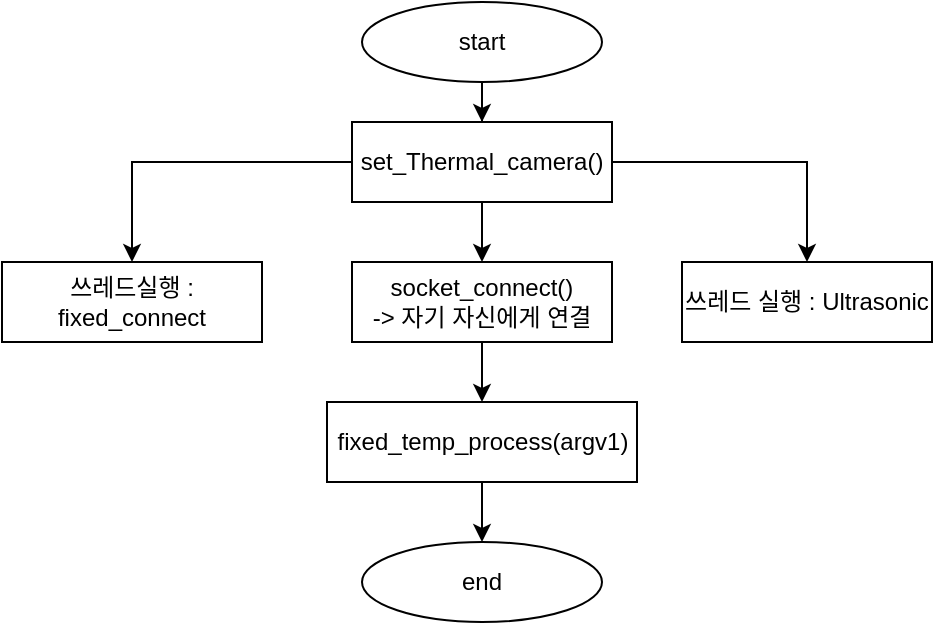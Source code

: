 <mxfile version="13.3.0" type="device"><diagram id="C5RBs43oDa-KdzZeNtuy" name="Page-1"><mxGraphModel dx="1236" dy="416" grid="1" gridSize="10" guides="1" tooltips="1" connect="1" arrows="1" fold="1" page="1" pageScale="1" pageWidth="827" pageHeight="1169" math="0" shadow="0"><root><mxCell id="WIyWlLk6GJQsqaUBKTNV-0"/><mxCell id="WIyWlLk6GJQsqaUBKTNV-1" parent="WIyWlLk6GJQsqaUBKTNV-0"/><mxCell id="-gk5hreMlQxrx3BURWvK-2" style="edgeStyle=orthogonalEdgeStyle;rounded=0;orthogonalLoop=1;jettySize=auto;html=1;entryX=0.5;entryY=0;entryDx=0;entryDy=0;" edge="1" parent="WIyWlLk6GJQsqaUBKTNV-1" source="-gk5hreMlQxrx3BURWvK-0" target="-gk5hreMlQxrx3BURWvK-1"><mxGeometry relative="1" as="geometry"/></mxCell><mxCell id="-gk5hreMlQxrx3BURWvK-0" value="start" style="ellipse;whiteSpace=wrap;html=1;" vertex="1" parent="WIyWlLk6GJQsqaUBKTNV-1"><mxGeometry x="120" y="120" width="120" height="40" as="geometry"/></mxCell><mxCell id="-gk5hreMlQxrx3BURWvK-75" style="edgeStyle=orthogonalEdgeStyle;rounded=0;orthogonalLoop=1;jettySize=auto;html=1;exitX=1;exitY=0.5;exitDx=0;exitDy=0;entryX=0.5;entryY=0;entryDx=0;entryDy=0;" edge="1" parent="WIyWlLk6GJQsqaUBKTNV-1" source="-gk5hreMlQxrx3BURWvK-1" target="-gk5hreMlQxrx3BURWvK-3"><mxGeometry relative="1" as="geometry"><Array as="points"><mxPoint x="343" y="200"/></Array></mxGeometry></mxCell><mxCell id="-gk5hreMlQxrx3BURWvK-77" value="" style="edgeStyle=orthogonalEdgeStyle;rounded=0;orthogonalLoop=1;jettySize=auto;html=1;" edge="1" parent="WIyWlLk6GJQsqaUBKTNV-1" source="-gk5hreMlQxrx3BURWvK-1" target="-gk5hreMlQxrx3BURWvK-76"><mxGeometry relative="1" as="geometry"/></mxCell><mxCell id="-gk5hreMlQxrx3BURWvK-79" value="" style="edgeStyle=orthogonalEdgeStyle;rounded=0;orthogonalLoop=1;jettySize=auto;html=1;" edge="1" parent="WIyWlLk6GJQsqaUBKTNV-1" source="-gk5hreMlQxrx3BURWvK-1" target="-gk5hreMlQxrx3BURWvK-78"><mxGeometry relative="1" as="geometry"/></mxCell><mxCell id="-gk5hreMlQxrx3BURWvK-1" value="set_Thermal_camera()" style="rounded=0;whiteSpace=wrap;html=1;" vertex="1" parent="WIyWlLk6GJQsqaUBKTNV-1"><mxGeometry x="115" y="180" width="130" height="40" as="geometry"/></mxCell><mxCell id="-gk5hreMlQxrx3BURWvK-81" value="" style="edgeStyle=orthogonalEdgeStyle;rounded=0;orthogonalLoop=1;jettySize=auto;html=1;" edge="1" parent="WIyWlLk6GJQsqaUBKTNV-1" source="-gk5hreMlQxrx3BURWvK-78" target="-gk5hreMlQxrx3BURWvK-80"><mxGeometry relative="1" as="geometry"/></mxCell><mxCell id="-gk5hreMlQxrx3BURWvK-78" value="socket_connect()&lt;br&gt;-&amp;gt; 자기 자신에게 연결" style="rounded=0;whiteSpace=wrap;html=1;" vertex="1" parent="WIyWlLk6GJQsqaUBKTNV-1"><mxGeometry x="115" y="250" width="130" height="40" as="geometry"/></mxCell><mxCell id="-gk5hreMlQxrx3BURWvK-89" style="edgeStyle=orthogonalEdgeStyle;rounded=0;orthogonalLoop=1;jettySize=auto;html=1;" edge="1" parent="WIyWlLk6GJQsqaUBKTNV-1" source="-gk5hreMlQxrx3BURWvK-80" target="-gk5hreMlQxrx3BURWvK-82"><mxGeometry relative="1" as="geometry"/></mxCell><mxCell id="-gk5hreMlQxrx3BURWvK-80" value="fixed_temp_process(argv1)" style="rounded=0;whiteSpace=wrap;html=1;" vertex="1" parent="WIyWlLk6GJQsqaUBKTNV-1"><mxGeometry x="102.5" y="320" width="155" height="40" as="geometry"/></mxCell><mxCell id="-gk5hreMlQxrx3BURWvK-76" value="쓰레드실행 : fixed_connect" style="rounded=0;whiteSpace=wrap;html=1;" vertex="1" parent="WIyWlLk6GJQsqaUBKTNV-1"><mxGeometry x="-60" y="250" width="130" height="40" as="geometry"/></mxCell><mxCell id="-gk5hreMlQxrx3BURWvK-3" value="쓰레드 실행 : Ultrasonic" style="rounded=0;whiteSpace=wrap;html=1;" vertex="1" parent="WIyWlLk6GJQsqaUBKTNV-1"><mxGeometry x="280" y="250" width="125" height="40" as="geometry"/></mxCell><mxCell id="-gk5hreMlQxrx3BURWvK-82" value="end" style="ellipse;whiteSpace=wrap;html=1;" vertex="1" parent="WIyWlLk6GJQsqaUBKTNV-1"><mxGeometry x="120" y="390" width="120" height="40" as="geometry"/></mxCell></root></mxGraphModel></diagram></mxfile>